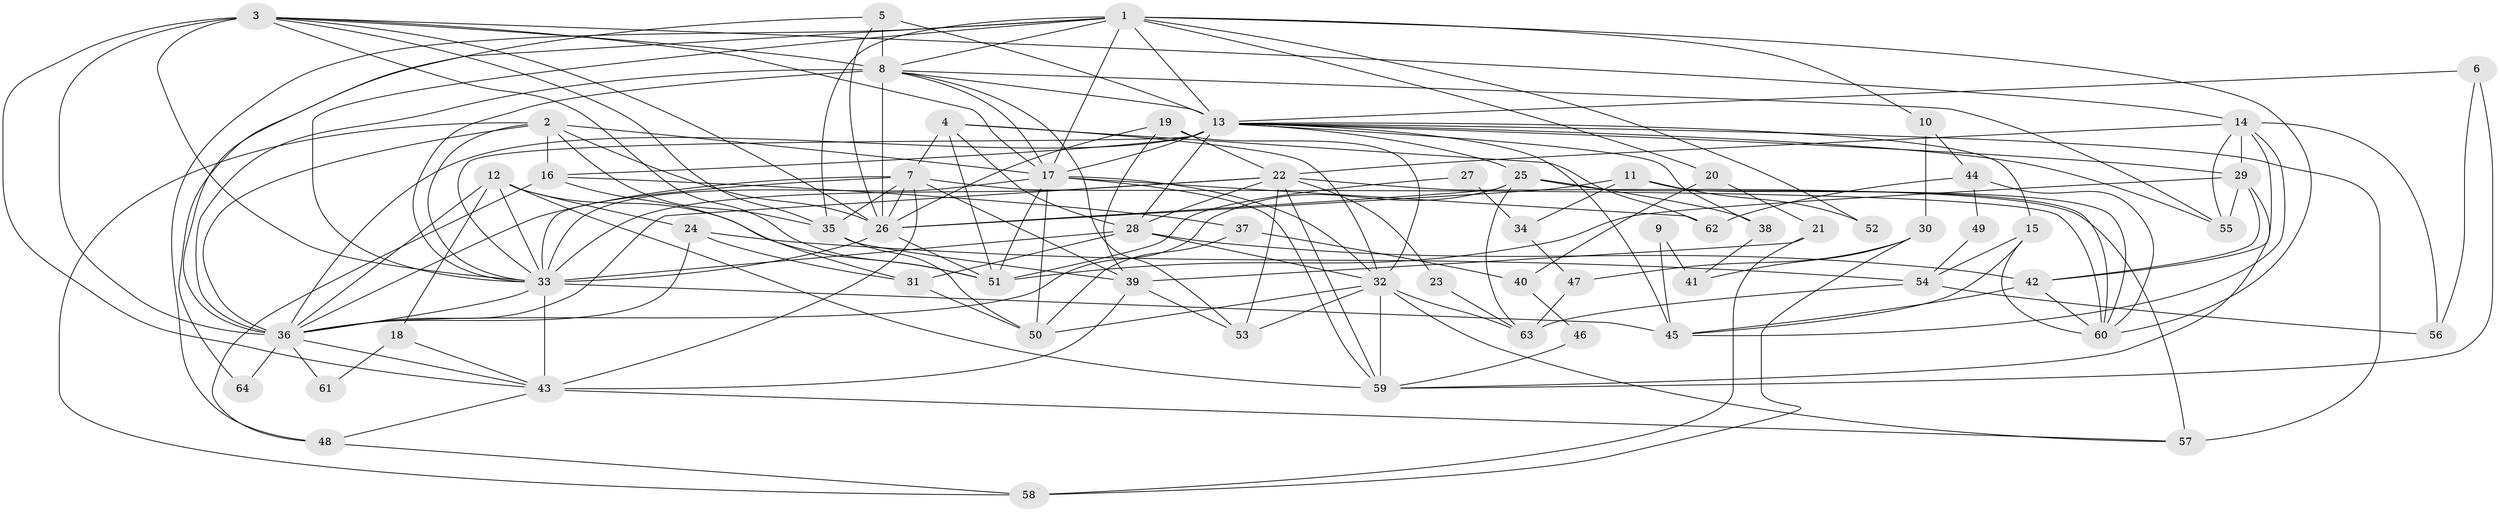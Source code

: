 // original degree distribution, {4: 0.31496062992125984, 5: 0.11811023622047244, 3: 0.30708661417322836, 6: 0.09448818897637795, 2: 0.10236220472440945, 7: 0.047244094488188976, 8: 0.015748031496062992}
// Generated by graph-tools (version 1.1) at 2025/35/03/09/25 02:35:57]
// undirected, 64 vertices, 172 edges
graph export_dot {
graph [start="1"]
  node [color=gray90,style=filled];
  1;
  2;
  3;
  4;
  5;
  6;
  7;
  8;
  9;
  10;
  11;
  12;
  13;
  14;
  15;
  16;
  17;
  18;
  19;
  20;
  21;
  22;
  23;
  24;
  25;
  26;
  27;
  28;
  29;
  30;
  31;
  32;
  33;
  34;
  35;
  36;
  37;
  38;
  39;
  40;
  41;
  42;
  43;
  44;
  45;
  46;
  47;
  48;
  49;
  50;
  51;
  52;
  53;
  54;
  55;
  56;
  57;
  58;
  59;
  60;
  61;
  62;
  63;
  64;
  1 -- 8 [weight=1.0];
  1 -- 10 [weight=1.0];
  1 -- 13 [weight=1.0];
  1 -- 17 [weight=1.0];
  1 -- 20 [weight=1.0];
  1 -- 33 [weight=1.0];
  1 -- 35 [weight=1.0];
  1 -- 48 [weight=1.0];
  1 -- 52 [weight=1.0];
  1 -- 60 [weight=1.0];
  1 -- 64 [weight=1.0];
  2 -- 16 [weight=2.0];
  2 -- 17 [weight=1.0];
  2 -- 26 [weight=1.0];
  2 -- 33 [weight=2.0];
  2 -- 35 [weight=1.0];
  2 -- 36 [weight=1.0];
  2 -- 58 [weight=1.0];
  3 -- 8 [weight=1.0];
  3 -- 14 [weight=1.0];
  3 -- 17 [weight=1.0];
  3 -- 26 [weight=1.0];
  3 -- 33 [weight=1.0];
  3 -- 35 [weight=1.0];
  3 -- 36 [weight=1.0];
  3 -- 43 [weight=1.0];
  3 -- 51 [weight=1.0];
  4 -- 7 [weight=1.0];
  4 -- 28 [weight=1.0];
  4 -- 32 [weight=1.0];
  4 -- 51 [weight=1.0];
  4 -- 62 [weight=1.0];
  5 -- 8 [weight=3.0];
  5 -- 13 [weight=1.0];
  5 -- 26 [weight=1.0];
  5 -- 36 [weight=1.0];
  6 -- 13 [weight=1.0];
  6 -- 56 [weight=1.0];
  6 -- 59 [weight=1.0];
  7 -- 26 [weight=1.0];
  7 -- 33 [weight=1.0];
  7 -- 35 [weight=1.0];
  7 -- 36 [weight=1.0];
  7 -- 39 [weight=2.0];
  7 -- 43 [weight=1.0];
  7 -- 60 [weight=1.0];
  8 -- 13 [weight=1.0];
  8 -- 17 [weight=1.0];
  8 -- 26 [weight=1.0];
  8 -- 33 [weight=2.0];
  8 -- 36 [weight=1.0];
  8 -- 53 [weight=1.0];
  8 -- 55 [weight=1.0];
  9 -- 41 [weight=1.0];
  9 -- 45 [weight=1.0];
  10 -- 30 [weight=1.0];
  10 -- 44 [weight=1.0];
  11 -- 26 [weight=1.0];
  11 -- 34 [weight=1.0];
  11 -- 52 [weight=1.0];
  11 -- 60 [weight=1.0];
  12 -- 18 [weight=1.0];
  12 -- 24 [weight=1.0];
  12 -- 33 [weight=1.0];
  12 -- 36 [weight=1.0];
  12 -- 51 [weight=1.0];
  12 -- 59 [weight=1.0];
  13 -- 15 [weight=1.0];
  13 -- 16 [weight=1.0];
  13 -- 17 [weight=2.0];
  13 -- 25 [weight=1.0];
  13 -- 28 [weight=1.0];
  13 -- 29 [weight=1.0];
  13 -- 33 [weight=1.0];
  13 -- 36 [weight=2.0];
  13 -- 38 [weight=1.0];
  13 -- 45 [weight=1.0];
  13 -- 55 [weight=1.0];
  13 -- 57 [weight=1.0];
  14 -- 22 [weight=1.0];
  14 -- 29 [weight=1.0];
  14 -- 42 [weight=1.0];
  14 -- 45 [weight=1.0];
  14 -- 55 [weight=1.0];
  14 -- 56 [weight=1.0];
  15 -- 45 [weight=1.0];
  15 -- 54 [weight=1.0];
  15 -- 60 [weight=1.0];
  16 -- 31 [weight=1.0];
  16 -- 37 [weight=1.0];
  16 -- 48 [weight=1.0];
  17 -- 32 [weight=1.0];
  17 -- 33 [weight=1.0];
  17 -- 50 [weight=1.0];
  17 -- 51 [weight=1.0];
  17 -- 59 [weight=1.0];
  17 -- 62 [weight=1.0];
  18 -- 43 [weight=1.0];
  18 -- 61 [weight=1.0];
  19 -- 22 [weight=2.0];
  19 -- 26 [weight=3.0];
  19 -- 32 [weight=2.0];
  19 -- 39 [weight=1.0];
  20 -- 21 [weight=1.0];
  20 -- 40 [weight=1.0];
  21 -- 39 [weight=1.0];
  21 -- 58 [weight=1.0];
  22 -- 23 [weight=1.0];
  22 -- 28 [weight=1.0];
  22 -- 33 [weight=3.0];
  22 -- 36 [weight=1.0];
  22 -- 53 [weight=2.0];
  22 -- 57 [weight=2.0];
  22 -- 59 [weight=1.0];
  23 -- 63 [weight=1.0];
  24 -- 31 [weight=1.0];
  24 -- 36 [weight=1.0];
  24 -- 54 [weight=1.0];
  25 -- 26 [weight=1.0];
  25 -- 36 [weight=1.0];
  25 -- 38 [weight=1.0];
  25 -- 60 [weight=1.0];
  25 -- 63 [weight=1.0];
  26 -- 33 [weight=1.0];
  26 -- 51 [weight=1.0];
  27 -- 34 [weight=1.0];
  27 -- 51 [weight=1.0];
  28 -- 31 [weight=1.0];
  28 -- 32 [weight=3.0];
  28 -- 33 [weight=1.0];
  28 -- 42 [weight=1.0];
  29 -- 42 [weight=1.0];
  29 -- 51 [weight=1.0];
  29 -- 55 [weight=2.0];
  29 -- 59 [weight=1.0];
  30 -- 41 [weight=1.0];
  30 -- 47 [weight=1.0];
  30 -- 58 [weight=1.0];
  31 -- 50 [weight=1.0];
  32 -- 50 [weight=1.0];
  32 -- 53 [weight=1.0];
  32 -- 57 [weight=1.0];
  32 -- 59 [weight=1.0];
  32 -- 63 [weight=1.0];
  33 -- 36 [weight=1.0];
  33 -- 43 [weight=2.0];
  33 -- 45 [weight=1.0];
  34 -- 47 [weight=1.0];
  35 -- 39 [weight=1.0];
  35 -- 50 [weight=1.0];
  36 -- 43 [weight=1.0];
  36 -- 61 [weight=1.0];
  36 -- 64 [weight=1.0];
  37 -- 40 [weight=1.0];
  37 -- 50 [weight=1.0];
  38 -- 41 [weight=1.0];
  39 -- 43 [weight=2.0];
  39 -- 53 [weight=1.0];
  40 -- 46 [weight=1.0];
  42 -- 45 [weight=1.0];
  42 -- 60 [weight=1.0];
  43 -- 48 [weight=1.0];
  43 -- 57 [weight=1.0];
  44 -- 49 [weight=1.0];
  44 -- 60 [weight=1.0];
  44 -- 62 [weight=1.0];
  46 -- 59 [weight=1.0];
  47 -- 63 [weight=1.0];
  48 -- 58 [weight=1.0];
  49 -- 54 [weight=1.0];
  54 -- 56 [weight=1.0];
  54 -- 63 [weight=1.0];
}
